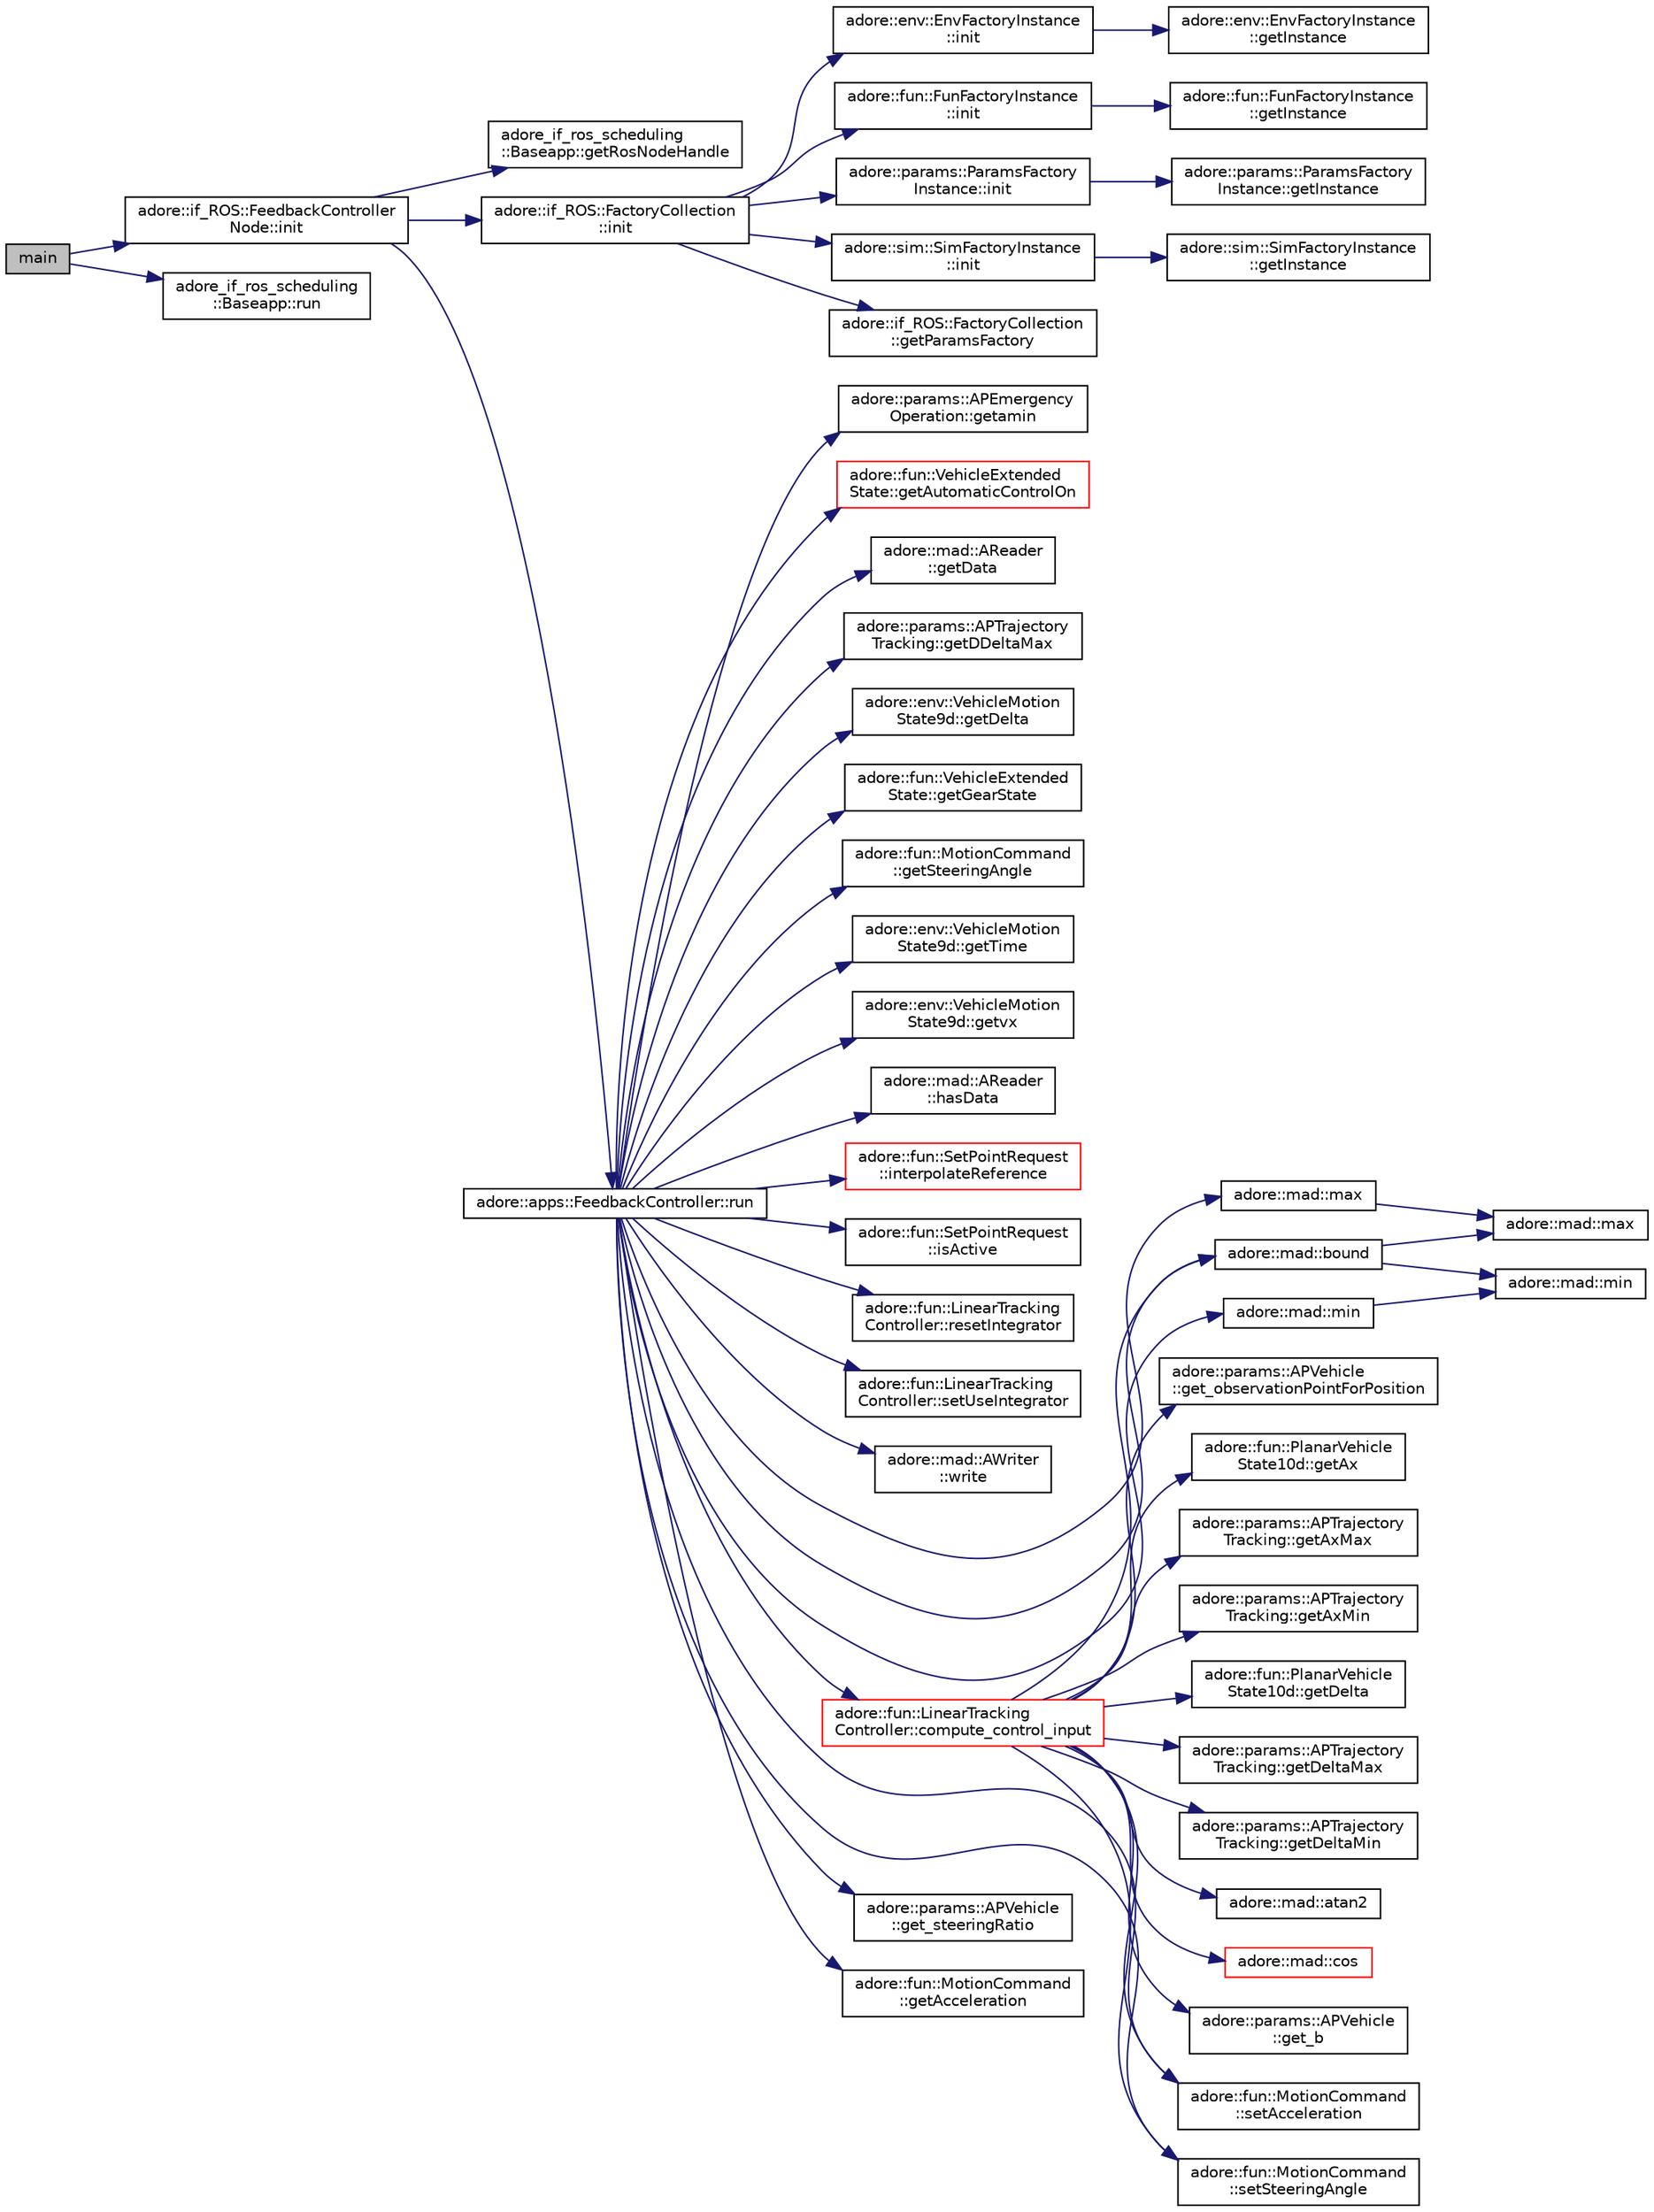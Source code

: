 digraph "main"
{
 // LATEX_PDF_SIZE
  edge [fontname="Helvetica",fontsize="10",labelfontname="Helvetica",labelfontsize="10"];
  node [fontname="Helvetica",fontsize="10",shape=record];
  rankdir="LR";
  Node1 [label="main",height=0.2,width=0.4,color="black", fillcolor="grey75", style="filled", fontcolor="black",tooltip=" "];
  Node1 -> Node2 [color="midnightblue",fontsize="10",style="solid",fontname="Helvetica"];
  Node2 [label="adore::if_ROS::FeedbackController\lNode::init",height=0.2,width=0.4,color="black", fillcolor="white", style="filled",URL="$classadore_1_1if__ROS_1_1FeedbackControllerNode.html#a943201b1a268172c3fa63155493f61a3",tooltip=" "];
  Node2 -> Node3 [color="midnightblue",fontsize="10",style="solid",fontname="Helvetica"];
  Node3 [label="adore_if_ros_scheduling\l::Baseapp::getRosNodeHandle",height=0.2,width=0.4,color="black", fillcolor="white", style="filled",URL="$classadore__if__ros__scheduling_1_1Baseapp.html#a7792ee4aa6fd5c5c03d5f54b4c1f213a",tooltip=" "];
  Node2 -> Node4 [color="midnightblue",fontsize="10",style="solid",fontname="Helvetica"];
  Node4 [label="adore::if_ROS::FactoryCollection\l::init",height=0.2,width=0.4,color="black", fillcolor="white", style="filled",URL="$classadore_1_1if__ROS_1_1FactoryCollection.html#a07e53e57a417cf66c5d539a5e1bd590a",tooltip=" "];
  Node4 -> Node5 [color="midnightblue",fontsize="10",style="solid",fontname="Helvetica"];
  Node5 [label="adore::if_ROS::FactoryCollection\l::getParamsFactory",height=0.2,width=0.4,color="black", fillcolor="white", style="filled",URL="$classadore_1_1if__ROS_1_1FactoryCollection.html#ac102972d5592de7cdc76b059017628f9",tooltip=" "];
  Node4 -> Node6 [color="midnightblue",fontsize="10",style="solid",fontname="Helvetica"];
  Node6 [label="adore::env::EnvFactoryInstance\l::init",height=0.2,width=0.4,color="black", fillcolor="white", style="filled",URL="$classadore_1_1env_1_1EnvFactoryInstance.html#ab67767fc777387664b696bd78d2536ef",tooltip="Initialize private members of AllFactory."];
  Node6 -> Node7 [color="midnightblue",fontsize="10",style="solid",fontname="Helvetica"];
  Node7 [label="adore::env::EnvFactoryInstance\l::getInstance",height=0.2,width=0.4,color="black", fillcolor="white", style="filled",URL="$classadore_1_1env_1_1EnvFactoryInstance.html#a14835a4420fb827ba3809b94a96a7660",tooltip="Function to access singleton instance of the envFactory using magic static."];
  Node4 -> Node8 [color="midnightblue",fontsize="10",style="solid",fontname="Helvetica"];
  Node8 [label="adore::fun::FunFactoryInstance\l::init",height=0.2,width=0.4,color="black", fillcolor="white", style="filled",URL="$classadore_1_1fun_1_1FunFactoryInstance.html#a291c4c983548f85c633ae6409c7b5233",tooltip="Initialize private members of funFactory."];
  Node8 -> Node9 [color="midnightblue",fontsize="10",style="solid",fontname="Helvetica"];
  Node9 [label="adore::fun::FunFactoryInstance\l::getInstance",height=0.2,width=0.4,color="black", fillcolor="white", style="filled",URL="$classadore_1_1fun_1_1FunFactoryInstance.html#a0826e9a7ea3c70a3780115e6effbf746",tooltip="Function to access singleton instance of the funFactory using magic static."];
  Node4 -> Node10 [color="midnightblue",fontsize="10",style="solid",fontname="Helvetica"];
  Node10 [label="adore::params::ParamsFactory\lInstance::init",height=0.2,width=0.4,color="black", fillcolor="white", style="filled",URL="$classadore_1_1params_1_1ParamsFactoryInstance.html#ac6759c774ade5a97e47c056d1a136253",tooltip="Initialize private members of AllFactory."];
  Node10 -> Node11 [color="midnightblue",fontsize="10",style="solid",fontname="Helvetica"];
  Node11 [label="adore::params::ParamsFactory\lInstance::getInstance",height=0.2,width=0.4,color="black", fillcolor="white", style="filled",URL="$classadore_1_1params_1_1ParamsFactoryInstance.html#a59eae0e003d40b03f9db2d814ec2a3bf",tooltip="Function to access singleton instance of the AllFactory using magic static."];
  Node4 -> Node12 [color="midnightblue",fontsize="10",style="solid",fontname="Helvetica"];
  Node12 [label="adore::sim::SimFactoryInstance\l::init",height=0.2,width=0.4,color="black", fillcolor="white", style="filled",URL="$classadore_1_1sim_1_1SimFactoryInstance.html#ac891850728d65e5398216b2bb92f82f6",tooltip="Initialize private members of AllFactory."];
  Node12 -> Node13 [color="midnightblue",fontsize="10",style="solid",fontname="Helvetica"];
  Node13 [label="adore::sim::SimFactoryInstance\l::getInstance",height=0.2,width=0.4,color="black", fillcolor="white", style="filled",URL="$classadore_1_1sim_1_1SimFactoryInstance.html#a177ce78bb1c9675c9dd0370e5f31f749",tooltip="Function to access singleton instance of the AllFactory using magic static."];
  Node2 -> Node14 [color="midnightblue",fontsize="10",style="solid",fontname="Helvetica"];
  Node14 [label="adore::apps::FeedbackController::run",height=0.2,width=0.4,color="black", fillcolor="white", style="filled",URL="$classadore_1_1apps_1_1FeedbackController.html#a53938de6939b52cd8f61a3882cbd86e0",tooltip=" "];
  Node14 -> Node15 [color="midnightblue",fontsize="10",style="solid",fontname="Helvetica"];
  Node15 [label="adore::mad::bound",height=0.2,width=0.4,color="black", fillcolor="white", style="filled",URL="$namespaceadore_1_1mad.html#a927f4883d4edcec4dcfd9bb1f09d4f62",tooltip=" "];
  Node15 -> Node16 [color="midnightblue",fontsize="10",style="solid",fontname="Helvetica"];
  Node16 [label="adore::mad::max",height=0.2,width=0.4,color="black", fillcolor="white", style="filled",URL="$namespaceadore_1_1mad.html#a618a8842fed7b9375957b1e393c58492",tooltip=" "];
  Node15 -> Node17 [color="midnightblue",fontsize="10",style="solid",fontname="Helvetica"];
  Node17 [label="adore::mad::min",height=0.2,width=0.4,color="black", fillcolor="white", style="filled",URL="$namespaceadore_1_1mad.html#ac61b79c007d1859f93a10c04272095a1",tooltip=" "];
  Node14 -> Node18 [color="midnightblue",fontsize="10",style="solid",fontname="Helvetica"];
  Node18 [label="adore::fun::LinearTracking\lController::compute_control_input",height=0.2,width=0.4,color="red", fillcolor="white", style="filled",URL="$classadore_1_1fun_1_1LinearTrackingController.html#a6dd536fe3c1648f267b882c1687f95ab",tooltip=" "];
  Node18 -> Node19 [color="midnightblue",fontsize="10",style="solid",fontname="Helvetica"];
  Node19 [label="adore::mad::atan2",height=0.2,width=0.4,color="black", fillcolor="white", style="filled",URL="$namespaceadore_1_1mad.html#a37d645f2d2b0aa8f1c7015ba4e502617",tooltip=" "];
  Node18 -> Node15 [color="midnightblue",fontsize="10",style="solid",fontname="Helvetica"];
  Node18 -> Node20 [color="midnightblue",fontsize="10",style="solid",fontname="Helvetica"];
  Node20 [label="adore::mad::cos",height=0.2,width=0.4,color="red", fillcolor="white", style="filled",URL="$namespaceadore_1_1mad.html#a70b9fe3efbb34c0f9621147e3456bfa8",tooltip=" "];
  Node18 -> Node24 [color="midnightblue",fontsize="10",style="solid",fontname="Helvetica"];
  Node24 [label="adore::params::APVehicle\l::get_b",height=0.2,width=0.4,color="black", fillcolor="white", style="filled",URL="$classadore_1_1params_1_1APVehicle.html#a5cc38023fb9f3142348dc9ac22402288",tooltip="rear axle to cog"];
  Node18 -> Node25 [color="midnightblue",fontsize="10",style="solid",fontname="Helvetica"];
  Node25 [label="adore::params::APVehicle\l::get_observationPointForPosition",height=0.2,width=0.4,color="black", fillcolor="white", style="filled",URL="$classadore_1_1params_1_1APVehicle.html#a6552ea57b0d3310a5437baa157538ba7",tooltip=" "];
  Node18 -> Node26 [color="midnightblue",fontsize="10",style="solid",fontname="Helvetica"];
  Node26 [label="adore::fun::PlanarVehicle\lState10d::getAx",height=0.2,width=0.4,color="black", fillcolor="white", style="filled",URL="$structadore_1_1fun_1_1PlanarVehicleState10d.html#ad55dd30212ca0581ae920a466da42829",tooltip=" "];
  Node18 -> Node27 [color="midnightblue",fontsize="10",style="solid",fontname="Helvetica"];
  Node27 [label="adore::params::APTrajectory\lTracking::getAxMax",height=0.2,width=0.4,color="black", fillcolor="white", style="filled",URL="$classadore_1_1params_1_1APTrajectoryTracking.html#a503d2ff1549140594da3b5501fb31bf0",tooltip="hard coded maximum longitudinal acceleration"];
  Node18 -> Node28 [color="midnightblue",fontsize="10",style="solid",fontname="Helvetica"];
  Node28 [label="adore::params::APTrajectory\lTracking::getAxMin",height=0.2,width=0.4,color="black", fillcolor="white", style="filled",URL="$classadore_1_1params_1_1APTrajectoryTracking.html#ac4a7a9b66f091d81a2934a36edb32820",tooltip="hard coded minimum longitudinal acceleration"];
  Node18 -> Node29 [color="midnightblue",fontsize="10",style="solid",fontname="Helvetica"];
  Node29 [label="adore::fun::PlanarVehicle\lState10d::getDelta",height=0.2,width=0.4,color="black", fillcolor="white", style="filled",URL="$structadore_1_1fun_1_1PlanarVehicleState10d.html#a155bd17bc48523159a9db97899bf93b5",tooltip=" "];
  Node18 -> Node30 [color="midnightblue",fontsize="10",style="solid",fontname="Helvetica"];
  Node30 [label="adore::params::APTrajectory\lTracking::getDeltaMax",height=0.2,width=0.4,color="black", fillcolor="white", style="filled",URL="$classadore_1_1params_1_1APTrajectoryTracking.html#a700d5665554e0e42c4832552ffbcbe08",tooltip="the maximum controllable steering angle"];
  Node18 -> Node31 [color="midnightblue",fontsize="10",style="solid",fontname="Helvetica"];
  Node31 [label="adore::params::APTrajectory\lTracking::getDeltaMin",height=0.2,width=0.4,color="black", fillcolor="white", style="filled",URL="$classadore_1_1params_1_1APTrajectoryTracking.html#a1b465cf0df819c73af3b1b83947b71bb",tooltip="the minimum controllable steering angle"];
  Node18 -> Node46 [color="midnightblue",fontsize="10",style="solid",fontname="Helvetica"];
  Node46 [label="adore::fun::MotionCommand\l::setAcceleration",height=0.2,width=0.4,color="black", fillcolor="white", style="filled",URL="$classadore_1_1fun_1_1MotionCommand.html#a742aa8521acc5c1647be671e58775e3d",tooltip=" "];
  Node18 -> Node47 [color="midnightblue",fontsize="10",style="solid",fontname="Helvetica"];
  Node47 [label="adore::fun::MotionCommand\l::setSteeringAngle",height=0.2,width=0.4,color="black", fillcolor="white", style="filled",URL="$classadore_1_1fun_1_1MotionCommand.html#ad9e80cc45a694051399325f358da810a",tooltip=" "];
  Node14 -> Node48 [color="midnightblue",fontsize="10",style="solid",fontname="Helvetica"];
  Node48 [label="adore::params::APVehicle\l::get_steeringRatio",height=0.2,width=0.4,color="black", fillcolor="white", style="filled",URL="$classadore_1_1params_1_1APVehicle.html#ac67acb30ee133526e87d8ae1932f7db2",tooltip=" "];
  Node14 -> Node49 [color="midnightblue",fontsize="10",style="solid",fontname="Helvetica"];
  Node49 [label="adore::fun::MotionCommand\l::getAcceleration",height=0.2,width=0.4,color="black", fillcolor="white", style="filled",URL="$classadore_1_1fun_1_1MotionCommand.html#ab1deda99c43e3a40a6d5a21675cf2b33",tooltip=" "];
  Node14 -> Node50 [color="midnightblue",fontsize="10",style="solid",fontname="Helvetica"];
  Node50 [label="adore::params::APEmergency\lOperation::getamin",height=0.2,width=0.4,color="black", fillcolor="white", style="filled",URL="$classadore_1_1params_1_1APEmergencyOperation.html#a74f813fdeb58c5bb583d02b3e10eb084",tooltip=" "];
  Node14 -> Node51 [color="midnightblue",fontsize="10",style="solid",fontname="Helvetica"];
  Node51 [label="adore::fun::VehicleExtended\lState::getAutomaticControlOn",height=0.2,width=0.4,color="red", fillcolor="white", style="filled",URL="$classadore_1_1fun_1_1VehicleExtendedState.html#a9234bb476f46ccfbaf7578b2a1bffdfe",tooltip=" "];
  Node14 -> Node55 [color="midnightblue",fontsize="10",style="solid",fontname="Helvetica"];
  Node55 [label="adore::mad::AReader\l::getData",height=0.2,width=0.4,color="black", fillcolor="white", style="filled",URL="$classadore_1_1mad_1_1AReader.html#a46ab7520d828d1a574365eaf8b483e29",tooltip=" "];
  Node14 -> Node56 [color="midnightblue",fontsize="10",style="solid",fontname="Helvetica"];
  Node56 [label="adore::params::APTrajectory\lTracking::getDDeltaMax",height=0.2,width=0.4,color="black", fillcolor="white", style="filled",URL="$classadore_1_1params_1_1APTrajectoryTracking.html#a28e6dbc14f41739001f2292393606390",tooltip="steering angle: maximum absolute control input change per control update. Maximum steering rate then ..."];
  Node14 -> Node57 [color="midnightblue",fontsize="10",style="solid",fontname="Helvetica"];
  Node57 [label="adore::env::VehicleMotion\lState9d::getDelta",height=0.2,width=0.4,color="black", fillcolor="white", style="filled",URL="$structadore_1_1env_1_1VehicleMotionState9d.html#aad1cd97fe5b255cdbea40f4dee602f8e",tooltip="Get the steering angle."];
  Node14 -> Node58 [color="midnightblue",fontsize="10",style="solid",fontname="Helvetica"];
  Node58 [label="adore::fun::VehicleExtended\lState::getGearState",height=0.2,width=0.4,color="black", fillcolor="white", style="filled",URL="$classadore_1_1fun_1_1VehicleExtendedState.html#ade2c3952f44ebb4690818361090116a7",tooltip=" "];
  Node14 -> Node59 [color="midnightblue",fontsize="10",style="solid",fontname="Helvetica"];
  Node59 [label="adore::fun::MotionCommand\l::getSteeringAngle",height=0.2,width=0.4,color="black", fillcolor="white", style="filled",URL="$classadore_1_1fun_1_1MotionCommand.html#a8a769ab491120b03f3ee4d7e98faefcc",tooltip=" "];
  Node14 -> Node60 [color="midnightblue",fontsize="10",style="solid",fontname="Helvetica"];
  Node60 [label="adore::env::VehicleMotion\lState9d::getTime",height=0.2,width=0.4,color="black", fillcolor="white", style="filled",URL="$structadore_1_1env_1_1VehicleMotionState9d.html#ae7d75a3f7d52a946f075e669832caa17",tooltip="Get the time."];
  Node14 -> Node61 [color="midnightblue",fontsize="10",style="solid",fontname="Helvetica"];
  Node61 [label="adore::env::VehicleMotion\lState9d::getvx",height=0.2,width=0.4,color="black", fillcolor="white", style="filled",URL="$structadore_1_1env_1_1VehicleMotionState9d.html#a2547f79442e772d79fbf5051a2a08bfa",tooltip="Get the longitudinal velocity."];
  Node14 -> Node62 [color="midnightblue",fontsize="10",style="solid",fontname="Helvetica"];
  Node62 [label="adore::mad::AReader\l::hasData",height=0.2,width=0.4,color="black", fillcolor="white", style="filled",URL="$classadore_1_1mad_1_1AReader.html#a79b8efec6ede53587ff114ae00ca8419",tooltip=" "];
  Node14 -> Node63 [color="midnightblue",fontsize="10",style="solid",fontname="Helvetica"];
  Node63 [label="adore::fun::SetPointRequest\l::interpolateReference",height=0.2,width=0.4,color="red", fillcolor="white", style="filled",URL="$classadore_1_1fun_1_1SetPointRequest.html#a371359907f8292f309e8fdfcddc3bacd",tooltip=" "];
  Node14 -> Node66 [color="midnightblue",fontsize="10",style="solid",fontname="Helvetica"];
  Node66 [label="adore::fun::SetPointRequest\l::isActive",height=0.2,width=0.4,color="black", fillcolor="white", style="filled",URL="$classadore_1_1fun_1_1SetPointRequest.html#ab04b016f3d4b7cafc8449542347f825a",tooltip=" "];
  Node14 -> Node22 [color="midnightblue",fontsize="10",style="solid",fontname="Helvetica"];
  Node22 [label="adore::mad::max",height=0.2,width=0.4,color="black", fillcolor="white", style="filled",URL="$namespaceadore_1_1mad.html#adea062854ef0b105a3fdca8cf2aca945",tooltip=" "];
  Node22 -> Node16 [color="midnightblue",fontsize="10",style="solid",fontname="Helvetica"];
  Node14 -> Node23 [color="midnightblue",fontsize="10",style="solid",fontname="Helvetica"];
  Node23 [label="adore::mad::min",height=0.2,width=0.4,color="black", fillcolor="white", style="filled",URL="$namespaceadore_1_1mad.html#ab58ecb752f9bbfe27832e0a2c0e22c2b",tooltip=" "];
  Node23 -> Node17 [color="midnightblue",fontsize="10",style="solid",fontname="Helvetica"];
  Node14 -> Node67 [color="midnightblue",fontsize="10",style="solid",fontname="Helvetica"];
  Node67 [label="adore::fun::LinearTracking\lController::resetIntegrator",height=0.2,width=0.4,color="black", fillcolor="white", style="filled",URL="$classadore_1_1fun_1_1LinearTrackingController.html#af223611e887f385ed2c460bbb70414c7",tooltip=" "];
  Node14 -> Node46 [color="midnightblue",fontsize="10",style="solid",fontname="Helvetica"];
  Node14 -> Node47 [color="midnightblue",fontsize="10",style="solid",fontname="Helvetica"];
  Node14 -> Node68 [color="midnightblue",fontsize="10",style="solid",fontname="Helvetica"];
  Node68 [label="adore::fun::LinearTracking\lController::setUseIntegrator",height=0.2,width=0.4,color="black", fillcolor="white", style="filled",URL="$classadore_1_1fun_1_1LinearTrackingController.html#ad1d5f8db901f1b7519750bf2f7cc20f9",tooltip=" "];
  Node14 -> Node69 [color="midnightblue",fontsize="10",style="solid",fontname="Helvetica"];
  Node69 [label="adore::mad::AWriter\l::write",height=0.2,width=0.4,color="black", fillcolor="white", style="filled",URL="$classadore_1_1mad_1_1AWriter.html#a1c22b1ccbd19c5f02f832831ca757f3b",tooltip=" "];
  Node1 -> Node70 [color="midnightblue",fontsize="10",style="solid",fontname="Helvetica"];
  Node70 [label="adore_if_ros_scheduling\l::Baseapp::run",height=0.2,width=0.4,color="black", fillcolor="white", style="filled",URL="$classadore__if__ros__scheduling_1_1Baseapp.html#a201b2569600031e20ac44db3876d6298",tooltip=" "];
}
